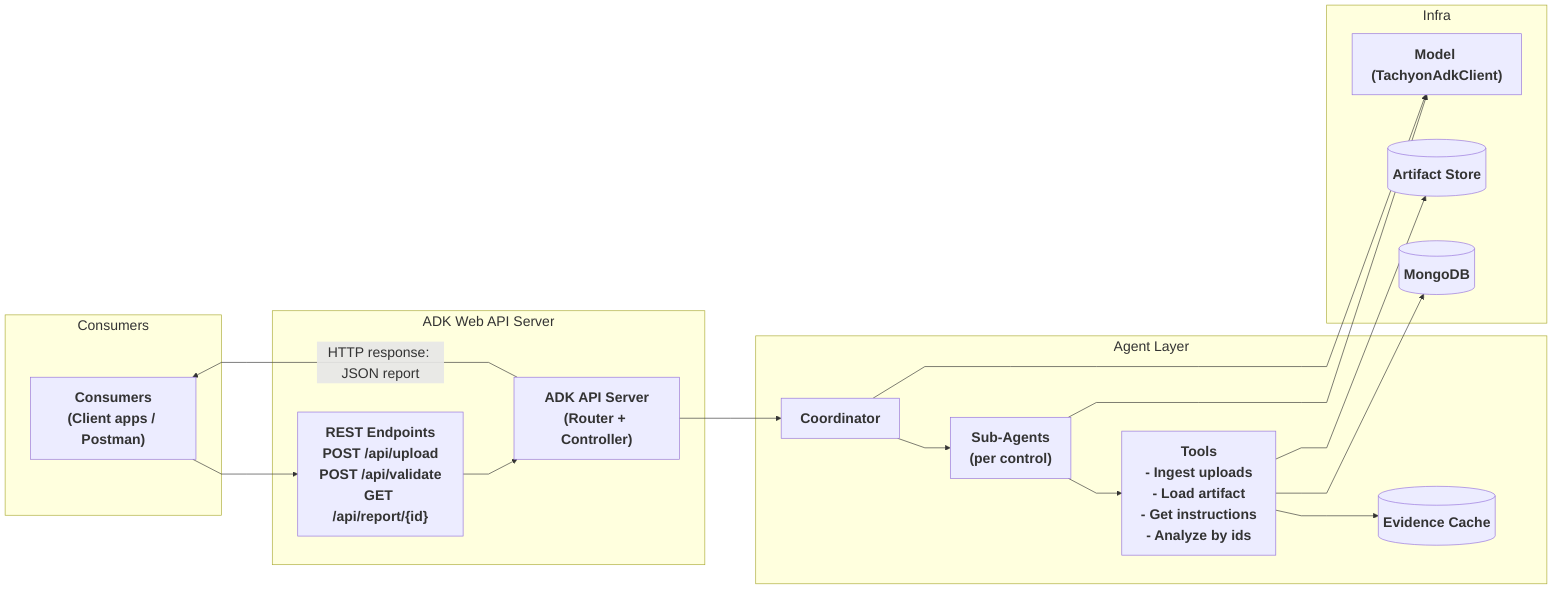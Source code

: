 %%{init: {"flowchart": {"curve": "linear", "nodeSpacing": 70, "rankSpacing": 80}, "themeVariables": {"fontSize": "22px", "fontFamily": "Arial"}} }%%
flowchart LR
  %% ADK Web API Server exposing the agent as REST

  subgraph Consumers
    Clients["Consumers\n(Client apps / Postman)"]
  end

  subgraph API [ADK Web API Server]
    Rest["REST Endpoints\nPOST /api/upload\nPOST /api/validate\nGET /api/report/{id}"]
    ServerNode["ADK API Server\n(Router + Controller)"]
  end

  subgraph Agent [Agent Layer]
    Coord["Coordinator"]
    Subs["Sub-Agents\n(per control)"]
    Tools["Tools\n- Ingest uploads\n- Load artifact\n- Get instructions\n- Analyze by ids"]
    Cache[("Evidence Cache")]
  end

  subgraph Infra
    Mongo[("MongoDB")] 
    Artifacts[("Artifact Store")]
    Model["Model (TachyonAdkClient)"]
  end

  %% Ingress
  Clients --> Rest --> ServerNode --> Coord --> Subs

  %% Tool usage (grouped)
  Subs --> Tools
  Tools --> Cache
  Tools --> Mongo
  Tools --> Artifacts

  %% LLM usage
  Coord --> Model
  Subs --> Model

  %% Egress
  ServerNode -->|HTTP response: JSON report| Clients

  %% Emphasis
  classDef bold font-weight:bold;
  class Rest,ServerNode,Coord,Subs,Tools,Cache,Mongo,Artifacts,Model,Clients bold